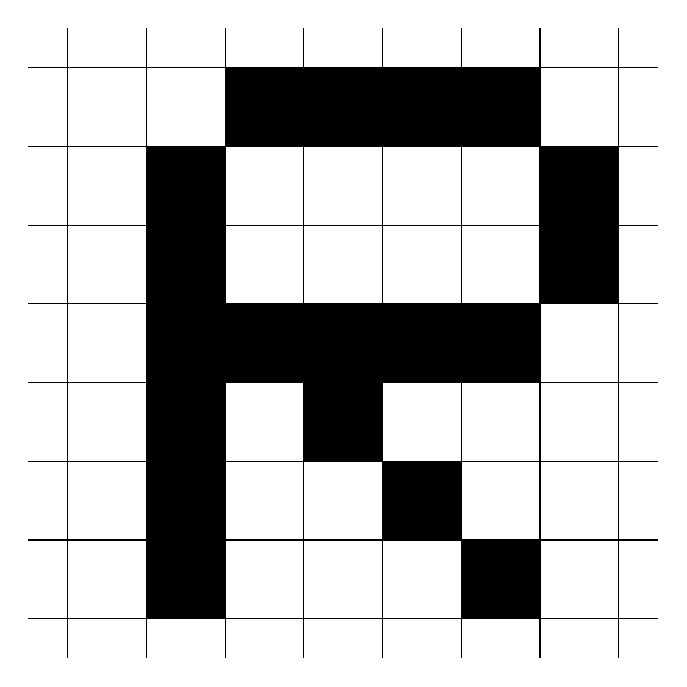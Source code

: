 ﻿\begin{tikzpicture}
	\draw[step=1.0,black,thin] (0.5,0.5) grid (8.5,8.5);
	\draw[fill] (2,7) --(3,7) --(3,5) -- (7,5) -- (7,4) -- (3,4) -- (3,1) -- (2,1);
	\draw[fill] (3,7) -- (3,8) -- (7,8) -- (7,7) -- (8,7) -- (8,5) -- (7,5) -- (7,7);
	\draw[fill] (4,4) -- (5,4) -- (5,3) -- (6,3) -- (6,2) -- (7,2) -- (7,1) -- (6,1) -- (6,2) -- (5,2) -- (5,3) -- (4,3);
\end{tikzpicture}